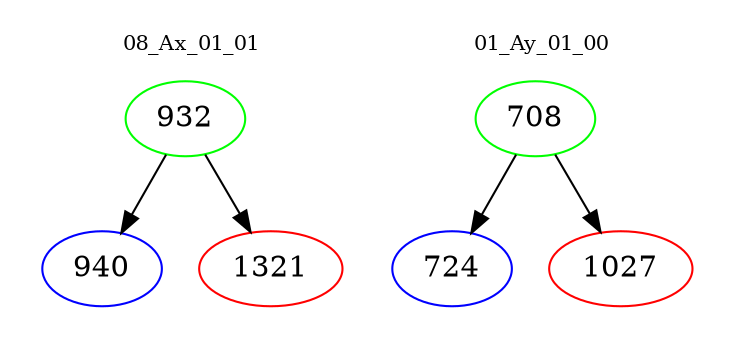 digraph{
subgraph cluster_0 {
color = white
label = "08_Ax_01_01";
fontsize=10;
T0_932 [label="932", color="green"]
T0_932 -> T0_940 [color="black"]
T0_940 [label="940", color="blue"]
T0_932 -> T0_1321 [color="black"]
T0_1321 [label="1321", color="red"]
}
subgraph cluster_1 {
color = white
label = "01_Ay_01_00";
fontsize=10;
T1_708 [label="708", color="green"]
T1_708 -> T1_724 [color="black"]
T1_724 [label="724", color="blue"]
T1_708 -> T1_1027 [color="black"]
T1_1027 [label="1027", color="red"]
}
}

